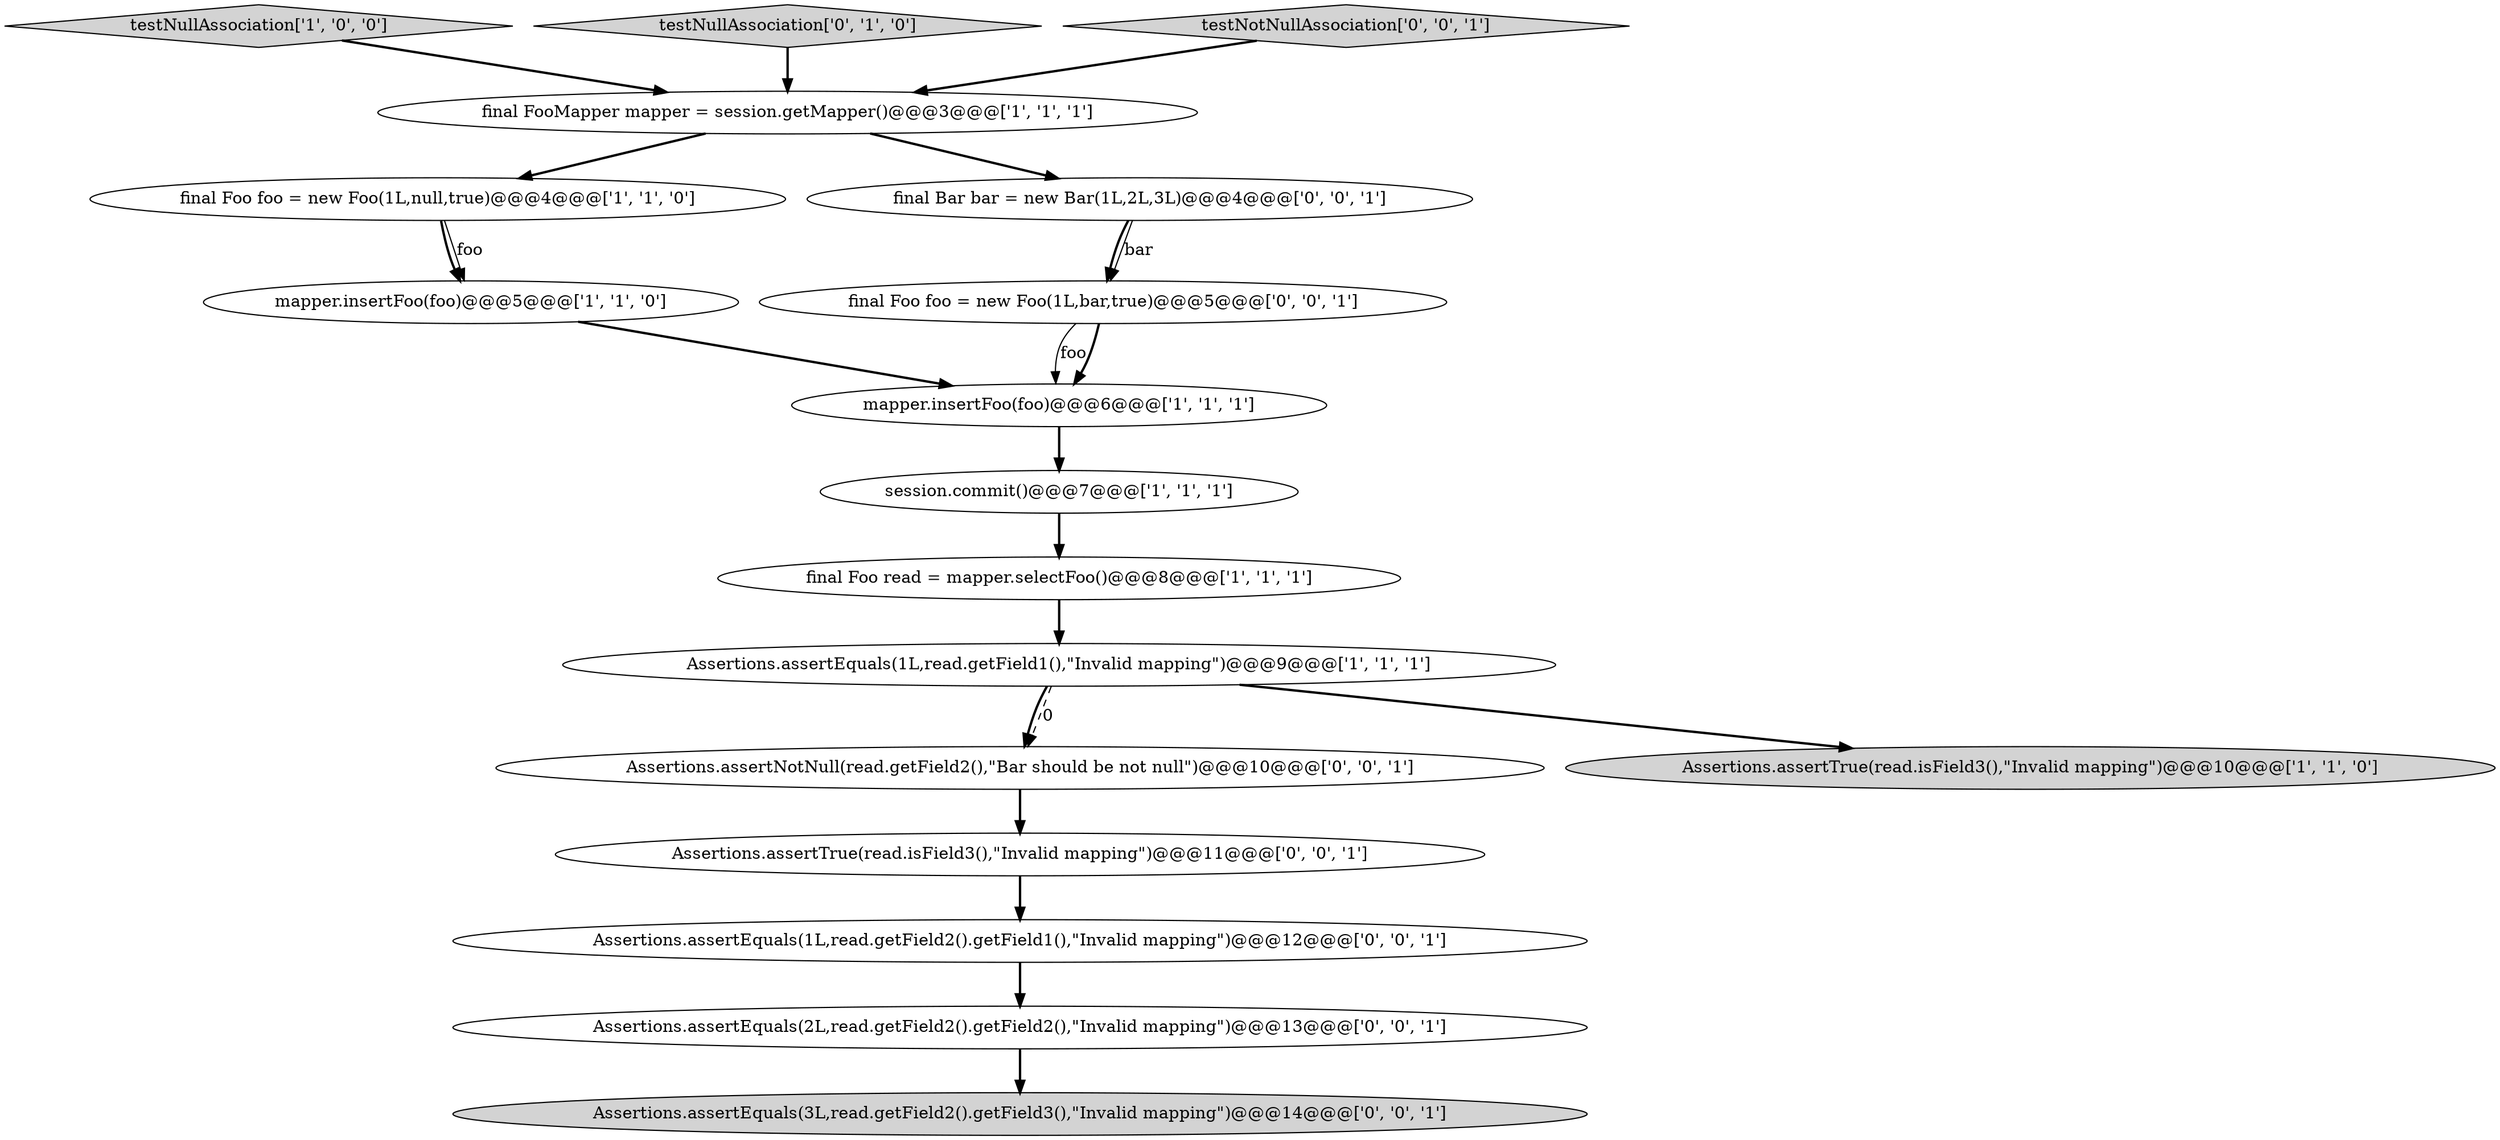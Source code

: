 digraph {
3 [style = filled, label = "testNullAssociation['1', '0', '0']", fillcolor = lightgray, shape = diamond image = "AAA0AAABBB1BBB"];
1 [style = filled, label = "session.commit()@@@7@@@['1', '1', '1']", fillcolor = white, shape = ellipse image = "AAA0AAABBB1BBB"];
4 [style = filled, label = "mapper.insertFoo(foo)@@@6@@@['1', '1', '1']", fillcolor = white, shape = ellipse image = "AAA0AAABBB1BBB"];
5 [style = filled, label = "final FooMapper mapper = session.getMapper()@@@3@@@['1', '1', '1']", fillcolor = white, shape = ellipse image = "AAA0AAABBB1BBB"];
10 [style = filled, label = "Assertions.assertEquals(2L,read.getField2().getField2(),\"Invalid mapping\")@@@13@@@['0', '0', '1']", fillcolor = white, shape = ellipse image = "AAA0AAABBB3BBB"];
17 [style = filled, label = "final Foo foo = new Foo(1L,bar,true)@@@5@@@['0', '0', '1']", fillcolor = white, shape = ellipse image = "AAA0AAABBB3BBB"];
11 [style = filled, label = "Assertions.assertEquals(3L,read.getField2().getField3(),\"Invalid mapping\")@@@14@@@['0', '0', '1']", fillcolor = lightgray, shape = ellipse image = "AAA0AAABBB3BBB"];
6 [style = filled, label = "mapper.insertFoo(foo)@@@5@@@['1', '1', '0']", fillcolor = white, shape = ellipse image = "AAA0AAABBB1BBB"];
2 [style = filled, label = "final Foo foo = new Foo(1L,null,true)@@@4@@@['1', '1', '0']", fillcolor = white, shape = ellipse image = "AAA0AAABBB1BBB"];
15 [style = filled, label = "Assertions.assertTrue(read.isField3(),\"Invalid mapping\")@@@11@@@['0', '0', '1']", fillcolor = white, shape = ellipse image = "AAA0AAABBB3BBB"];
13 [style = filled, label = "Assertions.assertNotNull(read.getField2(),\"Bar should be not null\")@@@10@@@['0', '0', '1']", fillcolor = white, shape = ellipse image = "AAA0AAABBB3BBB"];
16 [style = filled, label = "final Bar bar = new Bar(1L,2L,3L)@@@4@@@['0', '0', '1']", fillcolor = white, shape = ellipse image = "AAA0AAABBB3BBB"];
9 [style = filled, label = "testNullAssociation['0', '1', '0']", fillcolor = lightgray, shape = diamond image = "AAA0AAABBB2BBB"];
12 [style = filled, label = "testNotNullAssociation['0', '0', '1']", fillcolor = lightgray, shape = diamond image = "AAA0AAABBB3BBB"];
0 [style = filled, label = "Assertions.assertEquals(1L,read.getField1(),\"Invalid mapping\")@@@9@@@['1', '1', '1']", fillcolor = white, shape = ellipse image = "AAA0AAABBB1BBB"];
14 [style = filled, label = "Assertions.assertEquals(1L,read.getField2().getField1(),\"Invalid mapping\")@@@12@@@['0', '0', '1']", fillcolor = white, shape = ellipse image = "AAA0AAABBB3BBB"];
8 [style = filled, label = "final Foo read = mapper.selectFoo()@@@8@@@['1', '1', '1']", fillcolor = white, shape = ellipse image = "AAA0AAABBB1BBB"];
7 [style = filled, label = "Assertions.assertTrue(read.isField3(),\"Invalid mapping\")@@@10@@@['1', '1', '0']", fillcolor = lightgray, shape = ellipse image = "AAA0AAABBB1BBB"];
1->8 [style = bold, label=""];
12->5 [style = bold, label=""];
0->13 [style = bold, label=""];
15->14 [style = bold, label=""];
2->6 [style = bold, label=""];
14->10 [style = bold, label=""];
16->17 [style = bold, label=""];
16->17 [style = solid, label="bar"];
0->7 [style = bold, label=""];
8->0 [style = bold, label=""];
5->16 [style = bold, label=""];
17->4 [style = solid, label="foo"];
6->4 [style = bold, label=""];
5->2 [style = bold, label=""];
3->5 [style = bold, label=""];
2->6 [style = solid, label="foo"];
0->13 [style = dashed, label="0"];
9->5 [style = bold, label=""];
4->1 [style = bold, label=""];
13->15 [style = bold, label=""];
17->4 [style = bold, label=""];
10->11 [style = bold, label=""];
}
